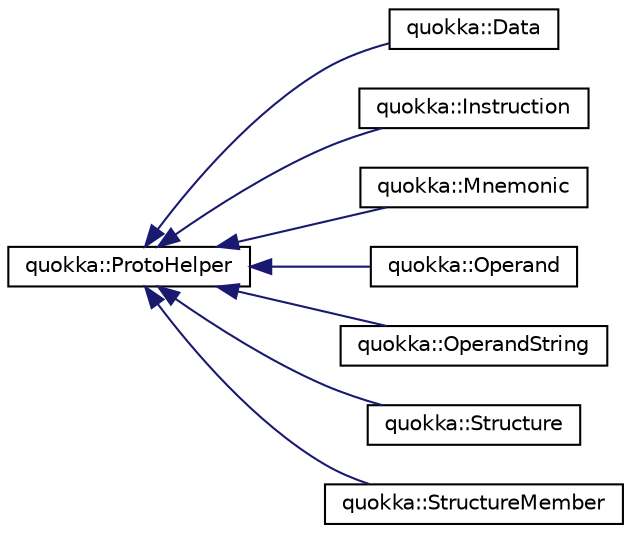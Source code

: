 digraph "Graphical Class Hierarchy"
{
 // LATEX_PDF_SIZE
  edge [fontname="Helvetica",fontsize="10",labelfontname="Helvetica",labelfontsize="10"];
  node [fontname="Helvetica",fontsize="10",shape=record];
  rankdir="LR";
  Node0 [label="quokka::ProtoHelper",height=0.2,width=0.4,color="black", fillcolor="white", style="filled",URL="$classquokka_1_1ProtoHelper.html",tooltip=" "];
  Node0 -> Node1 [dir="back",color="midnightblue",fontsize="10",style="solid",fontname="Helvetica"];
  Node1 [label="quokka::Data",height=0.2,width=0.4,color="black", fillcolor="white", style="filled",URL="$classquokka_1_1Data.html",tooltip=" "];
  Node0 -> Node2 [dir="back",color="midnightblue",fontsize="10",style="solid",fontname="Helvetica"];
  Node2 [label="quokka::Instruction",height=0.2,width=0.4,color="black", fillcolor="white", style="filled",URL="$classquokka_1_1Instruction.html",tooltip=" "];
  Node0 -> Node3 [dir="back",color="midnightblue",fontsize="10",style="solid",fontname="Helvetica"];
  Node3 [label="quokka::Mnemonic",height=0.2,width=0.4,color="black", fillcolor="white", style="filled",URL="$classquokka_1_1Mnemonic.html",tooltip=" "];
  Node0 -> Node4 [dir="back",color="midnightblue",fontsize="10",style="solid",fontname="Helvetica"];
  Node4 [label="quokka::Operand",height=0.2,width=0.4,color="black", fillcolor="white", style="filled",URL="$classquokka_1_1Operand.html",tooltip=" "];
  Node0 -> Node5 [dir="back",color="midnightblue",fontsize="10",style="solid",fontname="Helvetica"];
  Node5 [label="quokka::OperandString",height=0.2,width=0.4,color="black", fillcolor="white", style="filled",URL="$classquokka_1_1OperandString.html",tooltip=" "];
  Node0 -> Node6 [dir="back",color="midnightblue",fontsize="10",style="solid",fontname="Helvetica"];
  Node6 [label="quokka::Structure",height=0.2,width=0.4,color="black", fillcolor="white", style="filled",URL="$classquokka_1_1Structure.html",tooltip=" "];
  Node0 -> Node7 [dir="back",color="midnightblue",fontsize="10",style="solid",fontname="Helvetica"];
  Node7 [label="quokka::StructureMember",height=0.2,width=0.4,color="black", fillcolor="white", style="filled",URL="$structquokka_1_1StructureMember.html",tooltip=" "];
}
